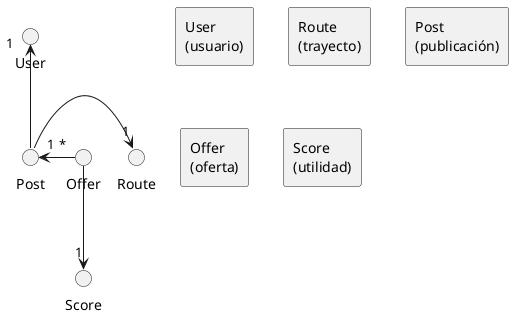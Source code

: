 @startuml

' Definición de entidades
rectangle "User\n(usuario)" as users_app
rectangle "Route\n(trayecto)" as routes_app
rectangle "Post\n(publicación)" as posts_app
rectangle "Offer\n(oferta)" as offers_app
rectangle "Score\n(utilidad)" as scores_app

' Relaciones y cardinalidades
Post -up-> "1" User
Post -right-> "1" Route
Offer "*" -left-> "1" Post
Offer --> "1" Score

@enduml
